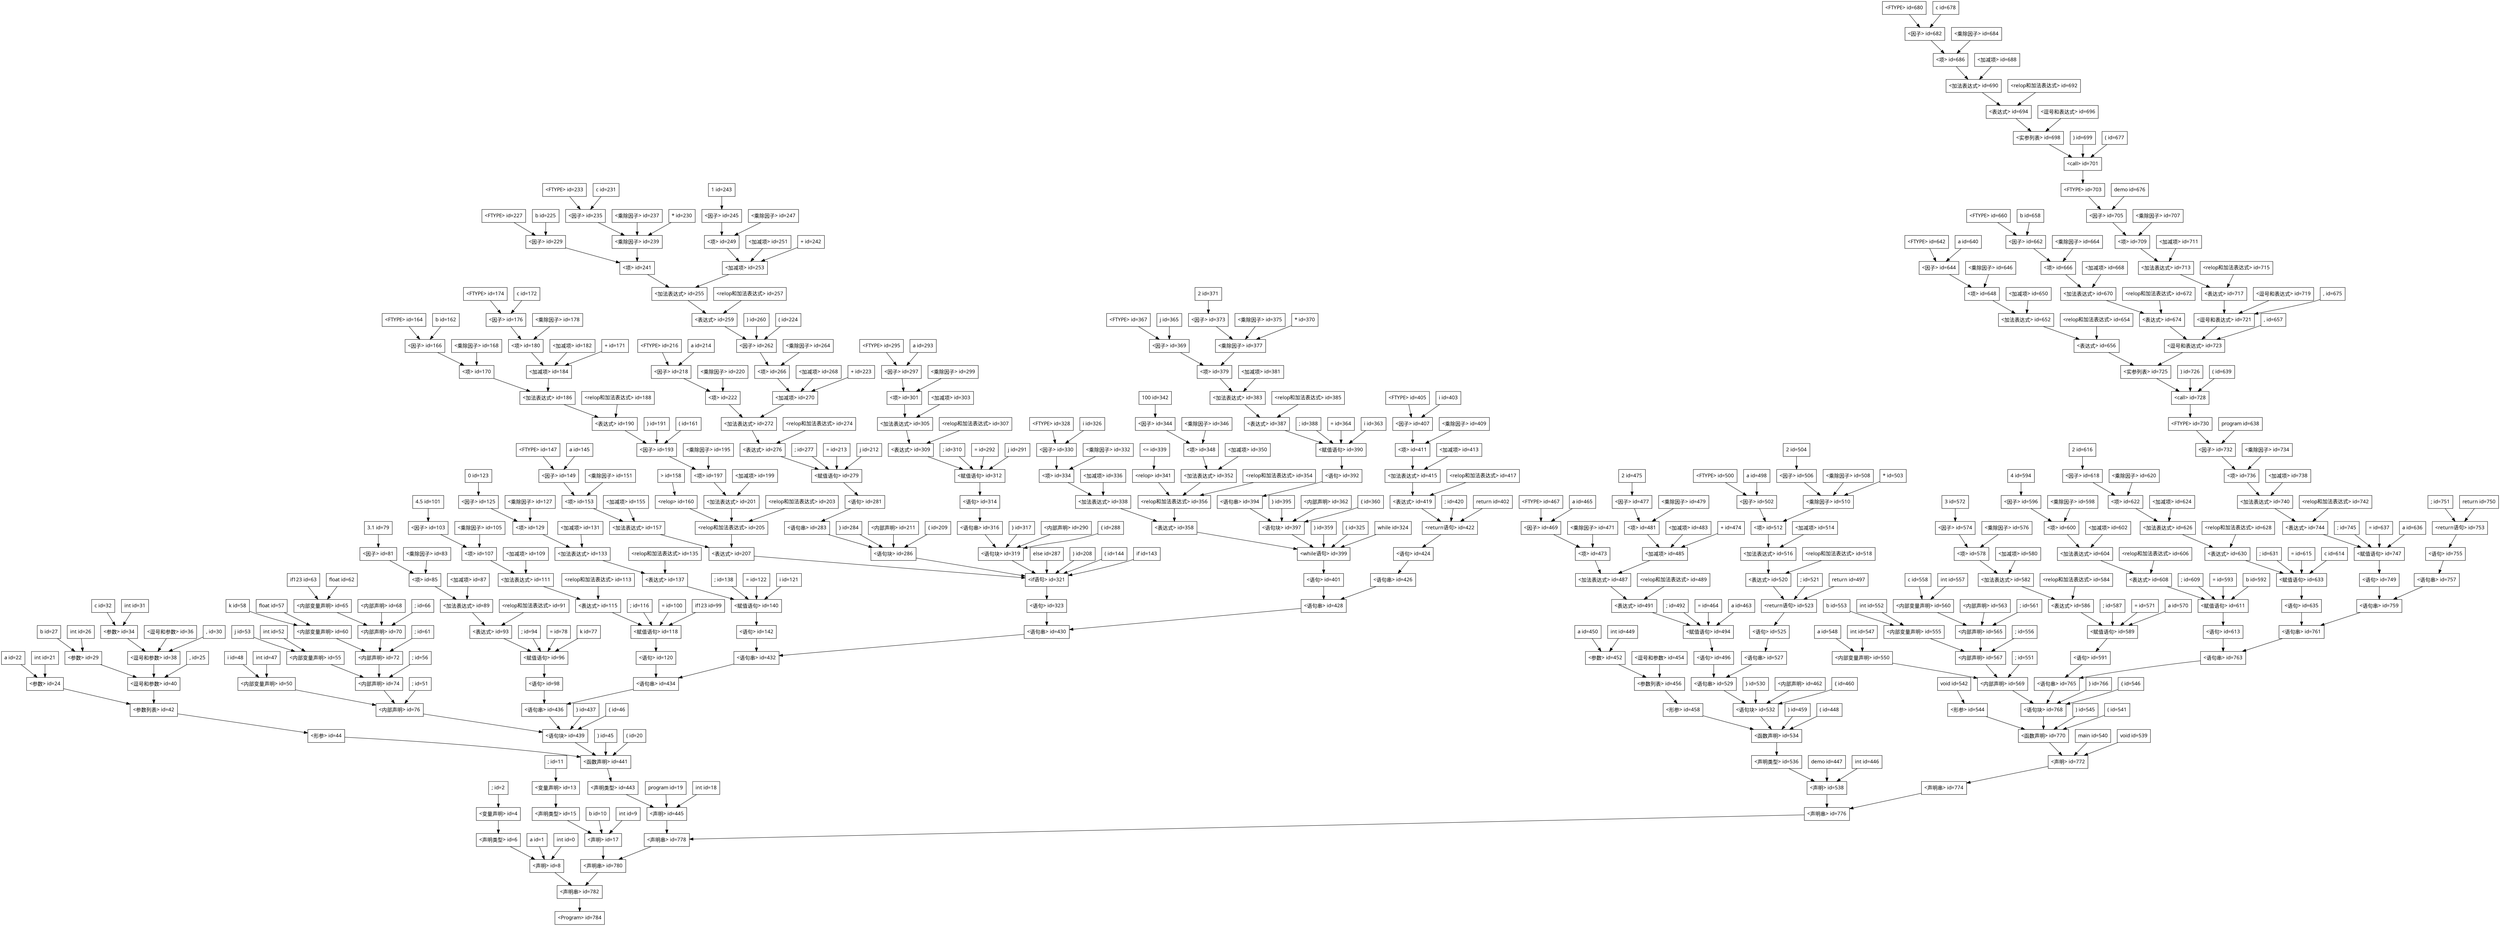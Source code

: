 digraph G{
edge[fontname = "FangSong"];
node[shape = box, fontname = "FangSong" size = "20,20"];
"; id=2" -> "<变量声明> id=4";
"<变量声明> id=4" -> "<声明类型> id=6";
"<声明类型> id=6" -> "<声明> id=8";
"a id=1" -> "<声明> id=8";
"int id=0" -> "<声明> id=8";
"; id=11" -> "<变量声明> id=13";
"<变量声明> id=13" -> "<声明类型> id=15";
"<声明类型> id=15" -> "<声明> id=17";
"b id=10" -> "<声明> id=17";
"int id=9" -> "<声明> id=17";
"a id=22" -> "<参数> id=24";
"int id=21" -> "<参数> id=24";
"b id=27" -> "<参数> id=29";
"int id=26" -> "<参数> id=29";
"c id=32" -> "<参数> id=34";
"int id=31" -> "<参数> id=34";
"<逗号和参数> id=36" -> "<逗号和参数> id=38";
"<参数> id=34" -> "<逗号和参数> id=38";
", id=30" -> "<逗号和参数> id=38";
"<逗号和参数> id=38" -> "<逗号和参数> id=40";
"<参数> id=29" -> "<逗号和参数> id=40";
", id=25" -> "<逗号和参数> id=40";
"<逗号和参数> id=40" -> "<参数列表> id=42";
"<参数> id=24" -> "<参数列表> id=42";
"<参数列表> id=42" -> "<形参> id=44";
"i id=48" -> "<内部变量声明> id=50";
"int id=47" -> "<内部变量声明> id=50";
"j id=53" -> "<内部变量声明> id=55";
"int id=52" -> "<内部变量声明> id=55";
"k id=58" -> "<内部变量声明> id=60";
"float id=57" -> "<内部变量声明> id=60";
"if123 id=63" -> "<内部变量声明> id=65";
"float id=62" -> "<内部变量声明> id=65";
"<内部声明> id=68" -> "<内部声明> id=70";
"; id=66" -> "<内部声明> id=70";
"<内部变量声明> id=65" -> "<内部声明> id=70";
"<内部声明> id=70" -> "<内部声明> id=72";
"; id=61" -> "<内部声明> id=72";
"<内部变量声明> id=60" -> "<内部声明> id=72";
"<内部声明> id=72" -> "<内部声明> id=74";
"; id=56" -> "<内部声明> id=74";
"<内部变量声明> id=55" -> "<内部声明> id=74";
"<内部声明> id=74" -> "<内部声明> id=76";
"; id=51" -> "<内部声明> id=76";
"<内部变量声明> id=50" -> "<内部声明> id=76";
"3.1 id=79" -> "<因子> id=81";
"<乘除因子> id=83" -> "<项> id=85";
"<因子> id=81" -> "<项> id=85";
"<加减项> id=87" -> "<加法表达式> id=89";
"<项> id=85" -> "<加法表达式> id=89";
"<relop和加法表达式> id=91" -> "<表达式> id=93";
"<加法表达式> id=89" -> "<表达式> id=93";
"; id=94" -> "<赋值语句> id=96";
"<表达式> id=93" -> "<赋值语句> id=96";
"= id=78" -> "<赋值语句> id=96";
"k id=77" -> "<赋值语句> id=96";
"<赋值语句> id=96" -> "<语句> id=98";
"4.5 id=101" -> "<因子> id=103";
"<乘除因子> id=105" -> "<项> id=107";
"<因子> id=103" -> "<项> id=107";
"<加减项> id=109" -> "<加法表达式> id=111";
"<项> id=107" -> "<加法表达式> id=111";
"<relop和加法表达式> id=113" -> "<表达式> id=115";
"<加法表达式> id=111" -> "<表达式> id=115";
"; id=116" -> "<赋值语句> id=118";
"<表达式> id=115" -> "<赋值语句> id=118";
"= id=100" -> "<赋值语句> id=118";
"if123 id=99" -> "<赋值语句> id=118";
"<赋值语句> id=118" -> "<语句> id=120";
"0 id=123" -> "<因子> id=125";
"<乘除因子> id=127" -> "<项> id=129";
"<因子> id=125" -> "<项> id=129";
"<加减项> id=131" -> "<加法表达式> id=133";
"<项> id=129" -> "<加法表达式> id=133";
"<relop和加法表达式> id=135" -> "<表达式> id=137";
"<加法表达式> id=133" -> "<表达式> id=137";
"; id=138" -> "<赋值语句> id=140";
"<表达式> id=137" -> "<赋值语句> id=140";
"= id=122" -> "<赋值语句> id=140";
"i id=121" -> "<赋值语句> id=140";
"<赋值语句> id=140" -> "<语句> id=142";
"<FTYPE> id=147" -> "<因子> id=149";
"a id=145" -> "<因子> id=149";
"<乘除因子> id=151" -> "<项> id=153";
"<因子> id=149" -> "<项> id=153";
"<加减项> id=155" -> "<加法表达式> id=157";
"<项> id=153" -> "<加法表达式> id=157";
"> id=158" -> "<relop> id=160";
"<FTYPE> id=164" -> "<因子> id=166";
"b id=162" -> "<因子> id=166";
"<乘除因子> id=168" -> "<项> id=170";
"<因子> id=166" -> "<项> id=170";
"<FTYPE> id=174" -> "<因子> id=176";
"c id=172" -> "<因子> id=176";
"<乘除因子> id=178" -> "<项> id=180";
"<因子> id=176" -> "<项> id=180";
"<加减项> id=182" -> "<加减项> id=184";
"<项> id=180" -> "<加减项> id=184";
"+ id=171" -> "<加减项> id=184";
"<加减项> id=184" -> "<加法表达式> id=186";
"<项> id=170" -> "<加法表达式> id=186";
"<relop和加法表达式> id=188" -> "<表达式> id=190";
"<加法表达式> id=186" -> "<表达式> id=190";
") id=191" -> "<因子> id=193";
"<表达式> id=190" -> "<因子> id=193";
"( id=161" -> "<因子> id=193";
"<乘除因子> id=195" -> "<项> id=197";
"<因子> id=193" -> "<项> id=197";
"<加减项> id=199" -> "<加法表达式> id=201";
"<项> id=197" -> "<加法表达式> id=201";
"<relop和加法表达式> id=203" -> "<relop和加法表达式> id=205";
"<加法表达式> id=201" -> "<relop和加法表达式> id=205";
"<relop> id=160" -> "<relop和加法表达式> id=205";
"<relop和加法表达式> id=205" -> "<表达式> id=207";
"<加法表达式> id=157" -> "<表达式> id=207";
"<FTYPE> id=216" -> "<因子> id=218";
"a id=214" -> "<因子> id=218";
"<乘除因子> id=220" -> "<项> id=222";
"<因子> id=218" -> "<项> id=222";
"<FTYPE> id=227" -> "<因子> id=229";
"b id=225" -> "<因子> id=229";
"<FTYPE> id=233" -> "<因子> id=235";
"c id=231" -> "<因子> id=235";
"<乘除因子> id=237" -> "<乘除因子> id=239";
"<因子> id=235" -> "<乘除因子> id=239";
"* id=230" -> "<乘除因子> id=239";
"<乘除因子> id=239" -> "<项> id=241";
"<因子> id=229" -> "<项> id=241";
"1 id=243" -> "<因子> id=245";
"<乘除因子> id=247" -> "<项> id=249";
"<因子> id=245" -> "<项> id=249";
"<加减项> id=251" -> "<加减项> id=253";
"<项> id=249" -> "<加减项> id=253";
"+ id=242" -> "<加减项> id=253";
"<加减项> id=253" -> "<加法表达式> id=255";
"<项> id=241" -> "<加法表达式> id=255";
"<relop和加法表达式> id=257" -> "<表达式> id=259";
"<加法表达式> id=255" -> "<表达式> id=259";
") id=260" -> "<因子> id=262";
"<表达式> id=259" -> "<因子> id=262";
"( id=224" -> "<因子> id=262";
"<乘除因子> id=264" -> "<项> id=266";
"<因子> id=262" -> "<项> id=266";
"<加减项> id=268" -> "<加减项> id=270";
"<项> id=266" -> "<加减项> id=270";
"+ id=223" -> "<加减项> id=270";
"<加减项> id=270" -> "<加法表达式> id=272";
"<项> id=222" -> "<加法表达式> id=272";
"<relop和加法表达式> id=274" -> "<表达式> id=276";
"<加法表达式> id=272" -> "<表达式> id=276";
"; id=277" -> "<赋值语句> id=279";
"<表达式> id=276" -> "<赋值语句> id=279";
"= id=213" -> "<赋值语句> id=279";
"j id=212" -> "<赋值语句> id=279";
"<赋值语句> id=279" -> "<语句> id=281";
"<语句> id=281" -> "<语句串> id=283";
"} id=284" -> "<语句块> id=286";
"<语句串> id=283" -> "<语句块> id=286";
"<内部声明> id=211" -> "<语句块> id=286";
"{ id=209" -> "<语句块> id=286";
"<FTYPE> id=295" -> "<因子> id=297";
"a id=293" -> "<因子> id=297";
"<乘除因子> id=299" -> "<项> id=301";
"<因子> id=297" -> "<项> id=301";
"<加减项> id=303" -> "<加法表达式> id=305";
"<项> id=301" -> "<加法表达式> id=305";
"<relop和加法表达式> id=307" -> "<表达式> id=309";
"<加法表达式> id=305" -> "<表达式> id=309";
"; id=310" -> "<赋值语句> id=312";
"<表达式> id=309" -> "<赋值语句> id=312";
"= id=292" -> "<赋值语句> id=312";
"j id=291" -> "<赋值语句> id=312";
"<赋值语句> id=312" -> "<语句> id=314";
"<语句> id=314" -> "<语句串> id=316";
"} id=317" -> "<语句块> id=319";
"<语句串> id=316" -> "<语句块> id=319";
"<内部声明> id=290" -> "<语句块> id=319";
"{ id=288" -> "<语句块> id=319";
"<语句块> id=319" -> "<if语句> id=321";
"else id=287" -> "<if语句> id=321";
"<语句块> id=286" -> "<if语句> id=321";
") id=208" -> "<if语句> id=321";
"<表达式> id=207" -> "<if语句> id=321";
"( id=144" -> "<if语句> id=321";
"if id=143" -> "<if语句> id=321";
"<if语句> id=321" -> "<语句> id=323";
"<FTYPE> id=328" -> "<因子> id=330";
"i id=326" -> "<因子> id=330";
"<乘除因子> id=332" -> "<项> id=334";
"<因子> id=330" -> "<项> id=334";
"<加减项> id=336" -> "<加法表达式> id=338";
"<项> id=334" -> "<加法表达式> id=338";
"<= id=339" -> "<relop> id=341";
"100 id=342" -> "<因子> id=344";
"<乘除因子> id=346" -> "<项> id=348";
"<因子> id=344" -> "<项> id=348";
"<加减项> id=350" -> "<加法表达式> id=352";
"<项> id=348" -> "<加法表达式> id=352";
"<relop和加法表达式> id=354" -> "<relop和加法表达式> id=356";
"<加法表达式> id=352" -> "<relop和加法表达式> id=356";
"<relop> id=341" -> "<relop和加法表达式> id=356";
"<relop和加法表达式> id=356" -> "<表达式> id=358";
"<加法表达式> id=338" -> "<表达式> id=358";
"<FTYPE> id=367" -> "<因子> id=369";
"j id=365" -> "<因子> id=369";
"2 id=371" -> "<因子> id=373";
"<乘除因子> id=375" -> "<乘除因子> id=377";
"<因子> id=373" -> "<乘除因子> id=377";
"* id=370" -> "<乘除因子> id=377";
"<乘除因子> id=377" -> "<项> id=379";
"<因子> id=369" -> "<项> id=379";
"<加减项> id=381" -> "<加法表达式> id=383";
"<项> id=379" -> "<加法表达式> id=383";
"<relop和加法表达式> id=385" -> "<表达式> id=387";
"<加法表达式> id=383" -> "<表达式> id=387";
"; id=388" -> "<赋值语句> id=390";
"<表达式> id=387" -> "<赋值语句> id=390";
"= id=364" -> "<赋值语句> id=390";
"i id=363" -> "<赋值语句> id=390";
"<赋值语句> id=390" -> "<语句> id=392";
"<语句> id=392" -> "<语句串> id=394";
"} id=395" -> "<语句块> id=397";
"<语句串> id=394" -> "<语句块> id=397";
"<内部声明> id=362" -> "<语句块> id=397";
"{ id=360" -> "<语句块> id=397";
"<语句块> id=397" -> "<while语句> id=399";
") id=359" -> "<while语句> id=399";
"<表达式> id=358" -> "<while语句> id=399";
"( id=325" -> "<while语句> id=399";
"while id=324" -> "<while语句> id=399";
"<while语句> id=399" -> "<语句> id=401";
"<FTYPE> id=405" -> "<因子> id=407";
"i id=403" -> "<因子> id=407";
"<乘除因子> id=409" -> "<项> id=411";
"<因子> id=407" -> "<项> id=411";
"<加减项> id=413" -> "<加法表达式> id=415";
"<项> id=411" -> "<加法表达式> id=415";
"<relop和加法表达式> id=417" -> "<表达式> id=419";
"<加法表达式> id=415" -> "<表达式> id=419";
"; id=420" -> "<return语句> id=422";
"<表达式> id=419" -> "<return语句> id=422";
"return id=402" -> "<return语句> id=422";
"<return语句> id=422" -> "<语句> id=424";
"<语句> id=424" -> "<语句串> id=426";
"<语句串> id=426" -> "<语句串> id=428";
"<语句> id=401" -> "<语句串> id=428";
"<语句串> id=428" -> "<语句串> id=430";
"<语句> id=323" -> "<语句串> id=430";
"<语句串> id=430" -> "<语句串> id=432";
"<语句> id=142" -> "<语句串> id=432";
"<语句串> id=432" -> "<语句串> id=434";
"<语句> id=120" -> "<语句串> id=434";
"<语句串> id=434" -> "<语句串> id=436";
"<语句> id=98" -> "<语句串> id=436";
"} id=437" -> "<语句块> id=439";
"<语句串> id=436" -> "<语句块> id=439";
"<内部声明> id=76" -> "<语句块> id=439";
"{ id=46" -> "<语句块> id=439";
"<语句块> id=439" -> "<函数声明> id=441";
") id=45" -> "<函数声明> id=441";
"<形参> id=44" -> "<函数声明> id=441";
"( id=20" -> "<函数声明> id=441";
"<函数声明> id=441" -> "<声明类型> id=443";
"<声明类型> id=443" -> "<声明> id=445";
"program id=19" -> "<声明> id=445";
"int id=18" -> "<声明> id=445";
"a id=450" -> "<参数> id=452";
"int id=449" -> "<参数> id=452";
"<逗号和参数> id=454" -> "<参数列表> id=456";
"<参数> id=452" -> "<参数列表> id=456";
"<参数列表> id=456" -> "<形参> id=458";
"<FTYPE> id=467" -> "<因子> id=469";
"a id=465" -> "<因子> id=469";
"<乘除因子> id=471" -> "<项> id=473";
"<因子> id=469" -> "<项> id=473";
"2 id=475" -> "<因子> id=477";
"<乘除因子> id=479" -> "<项> id=481";
"<因子> id=477" -> "<项> id=481";
"<加减项> id=483" -> "<加减项> id=485";
"<项> id=481" -> "<加减项> id=485";
"+ id=474" -> "<加减项> id=485";
"<加减项> id=485" -> "<加法表达式> id=487";
"<项> id=473" -> "<加法表达式> id=487";
"<relop和加法表达式> id=489" -> "<表达式> id=491";
"<加法表达式> id=487" -> "<表达式> id=491";
"; id=492" -> "<赋值语句> id=494";
"<表达式> id=491" -> "<赋值语句> id=494";
"= id=464" -> "<赋值语句> id=494";
"a id=463" -> "<赋值语句> id=494";
"<赋值语句> id=494" -> "<语句> id=496";
"<FTYPE> id=500" -> "<因子> id=502";
"a id=498" -> "<因子> id=502";
"2 id=504" -> "<因子> id=506";
"<乘除因子> id=508" -> "<乘除因子> id=510";
"<因子> id=506" -> "<乘除因子> id=510";
"* id=503" -> "<乘除因子> id=510";
"<乘除因子> id=510" -> "<项> id=512";
"<因子> id=502" -> "<项> id=512";
"<加减项> id=514" -> "<加法表达式> id=516";
"<项> id=512" -> "<加法表达式> id=516";
"<relop和加法表达式> id=518" -> "<表达式> id=520";
"<加法表达式> id=516" -> "<表达式> id=520";
"; id=521" -> "<return语句> id=523";
"<表达式> id=520" -> "<return语句> id=523";
"return id=497" -> "<return语句> id=523";
"<return语句> id=523" -> "<语句> id=525";
"<语句> id=525" -> "<语句串> id=527";
"<语句串> id=527" -> "<语句串> id=529";
"<语句> id=496" -> "<语句串> id=529";
"} id=530" -> "<语句块> id=532";
"<语句串> id=529" -> "<语句块> id=532";
"<内部声明> id=462" -> "<语句块> id=532";
"{ id=460" -> "<语句块> id=532";
"<语句块> id=532" -> "<函数声明> id=534";
") id=459" -> "<函数声明> id=534";
"<形参> id=458" -> "<函数声明> id=534";
"( id=448" -> "<函数声明> id=534";
"<函数声明> id=534" -> "<声明类型> id=536";
"<声明类型> id=536" -> "<声明> id=538";
"demo id=447" -> "<声明> id=538";
"int id=446" -> "<声明> id=538";
"void id=542" -> "<形参> id=544";
"a id=548" -> "<内部变量声明> id=550";
"int id=547" -> "<内部变量声明> id=550";
"b id=553" -> "<内部变量声明> id=555";
"int id=552" -> "<内部变量声明> id=555";
"c id=558" -> "<内部变量声明> id=560";
"int id=557" -> "<内部变量声明> id=560";
"<内部声明> id=563" -> "<内部声明> id=565";
"; id=561" -> "<内部声明> id=565";
"<内部变量声明> id=560" -> "<内部声明> id=565";
"<内部声明> id=565" -> "<内部声明> id=567";
"; id=556" -> "<内部声明> id=567";
"<内部变量声明> id=555" -> "<内部声明> id=567";
"<内部声明> id=567" -> "<内部声明> id=569";
"; id=551" -> "<内部声明> id=569";
"<内部变量声明> id=550" -> "<内部声明> id=569";
"3 id=572" -> "<因子> id=574";
"<乘除因子> id=576" -> "<项> id=578";
"<因子> id=574" -> "<项> id=578";
"<加减项> id=580" -> "<加法表达式> id=582";
"<项> id=578" -> "<加法表达式> id=582";
"<relop和加法表达式> id=584" -> "<表达式> id=586";
"<加法表达式> id=582" -> "<表达式> id=586";
"; id=587" -> "<赋值语句> id=589";
"<表达式> id=586" -> "<赋值语句> id=589";
"= id=571" -> "<赋值语句> id=589";
"a id=570" -> "<赋值语句> id=589";
"<赋值语句> id=589" -> "<语句> id=591";
"4 id=594" -> "<因子> id=596";
"<乘除因子> id=598" -> "<项> id=600";
"<因子> id=596" -> "<项> id=600";
"<加减项> id=602" -> "<加法表达式> id=604";
"<项> id=600" -> "<加法表达式> id=604";
"<relop和加法表达式> id=606" -> "<表达式> id=608";
"<加法表达式> id=604" -> "<表达式> id=608";
"; id=609" -> "<赋值语句> id=611";
"<表达式> id=608" -> "<赋值语句> id=611";
"= id=593" -> "<赋值语句> id=611";
"b id=592" -> "<赋值语句> id=611";
"<赋值语句> id=611" -> "<语句> id=613";
"2 id=616" -> "<因子> id=618";
"<乘除因子> id=620" -> "<项> id=622";
"<因子> id=618" -> "<项> id=622";
"<加减项> id=624" -> "<加法表达式> id=626";
"<项> id=622" -> "<加法表达式> id=626";
"<relop和加法表达式> id=628" -> "<表达式> id=630";
"<加法表达式> id=626" -> "<表达式> id=630";
"; id=631" -> "<赋值语句> id=633";
"<表达式> id=630" -> "<赋值语句> id=633";
"= id=615" -> "<赋值语句> id=633";
"c id=614" -> "<赋值语句> id=633";
"<赋值语句> id=633" -> "<语句> id=635";
"<FTYPE> id=642" -> "<因子> id=644";
"a id=640" -> "<因子> id=644";
"<乘除因子> id=646" -> "<项> id=648";
"<因子> id=644" -> "<项> id=648";
"<加减项> id=650" -> "<加法表达式> id=652";
"<项> id=648" -> "<加法表达式> id=652";
"<relop和加法表达式> id=654" -> "<表达式> id=656";
"<加法表达式> id=652" -> "<表达式> id=656";
"<FTYPE> id=660" -> "<因子> id=662";
"b id=658" -> "<因子> id=662";
"<乘除因子> id=664" -> "<项> id=666";
"<因子> id=662" -> "<项> id=666";
"<加减项> id=668" -> "<加法表达式> id=670";
"<项> id=666" -> "<加法表达式> id=670";
"<relop和加法表达式> id=672" -> "<表达式> id=674";
"<加法表达式> id=670" -> "<表达式> id=674";
"<FTYPE> id=680" -> "<因子> id=682";
"c id=678" -> "<因子> id=682";
"<乘除因子> id=684" -> "<项> id=686";
"<因子> id=682" -> "<项> id=686";
"<加减项> id=688" -> "<加法表达式> id=690";
"<项> id=686" -> "<加法表达式> id=690";
"<relop和加法表达式> id=692" -> "<表达式> id=694";
"<加法表达式> id=690" -> "<表达式> id=694";
"<逗号和表达式> id=696" -> "<实参列表> id=698";
"<表达式> id=694" -> "<实参列表> id=698";
") id=699" -> "<call> id=701";
"<实参列表> id=698" -> "<call> id=701";
"( id=677" -> "<call> id=701";
"<call> id=701" -> "<FTYPE> id=703";
"<FTYPE> id=703" -> "<因子> id=705";
"demo id=676" -> "<因子> id=705";
"<乘除因子> id=707" -> "<项> id=709";
"<因子> id=705" -> "<项> id=709";
"<加减项> id=711" -> "<加法表达式> id=713";
"<项> id=709" -> "<加法表达式> id=713";
"<relop和加法表达式> id=715" -> "<表达式> id=717";
"<加法表达式> id=713" -> "<表达式> id=717";
"<逗号和表达式> id=719" -> "<逗号和表达式> id=721";
"<表达式> id=717" -> "<逗号和表达式> id=721";
", id=675" -> "<逗号和表达式> id=721";
"<逗号和表达式> id=721" -> "<逗号和表达式> id=723";
"<表达式> id=674" -> "<逗号和表达式> id=723";
", id=657" -> "<逗号和表达式> id=723";
"<逗号和表达式> id=723" -> "<实参列表> id=725";
"<表达式> id=656" -> "<实参列表> id=725";
") id=726" -> "<call> id=728";
"<实参列表> id=725" -> "<call> id=728";
"( id=639" -> "<call> id=728";
"<call> id=728" -> "<FTYPE> id=730";
"<FTYPE> id=730" -> "<因子> id=732";
"program id=638" -> "<因子> id=732";
"<乘除因子> id=734" -> "<项> id=736";
"<因子> id=732" -> "<项> id=736";
"<加减项> id=738" -> "<加法表达式> id=740";
"<项> id=736" -> "<加法表达式> id=740";
"<relop和加法表达式> id=742" -> "<表达式> id=744";
"<加法表达式> id=740" -> "<表达式> id=744";
"; id=745" -> "<赋值语句> id=747";
"<表达式> id=744" -> "<赋值语句> id=747";
"= id=637" -> "<赋值语句> id=747";
"a id=636" -> "<赋值语句> id=747";
"<赋值语句> id=747" -> "<语句> id=749";
"; id=751" -> "<return语句> id=753";
"return id=750" -> "<return语句> id=753";
"<return语句> id=753" -> "<语句> id=755";
"<语句> id=755" -> "<语句串> id=757";
"<语句串> id=757" -> "<语句串> id=759";
"<语句> id=749" -> "<语句串> id=759";
"<语句串> id=759" -> "<语句串> id=761";
"<语句> id=635" -> "<语句串> id=761";
"<语句串> id=761" -> "<语句串> id=763";
"<语句> id=613" -> "<语句串> id=763";
"<语句串> id=763" -> "<语句串> id=765";
"<语句> id=591" -> "<语句串> id=765";
"} id=766" -> "<语句块> id=768";
"<语句串> id=765" -> "<语句块> id=768";
"<内部声明> id=569" -> "<语句块> id=768";
"{ id=546" -> "<语句块> id=768";
"<语句块> id=768" -> "<函数声明> id=770";
") id=545" -> "<函数声明> id=770";
"<形参> id=544" -> "<函数声明> id=770";
"( id=541" -> "<函数声明> id=770";
"<函数声明> id=770" -> "<声明> id=772";
"main id=540" -> "<声明> id=772";
"void id=539" -> "<声明> id=772";
"<声明> id=772" -> "<声明串> id=774";
"<声明串> id=774" -> "<声明串> id=776";
"<声明> id=538" -> "<声明串> id=776";
"<声明串> id=776" -> "<声明串> id=778";
"<声明> id=445" -> "<声明串> id=778";
"<声明串> id=778" -> "<声明串> id=780";
"<声明> id=17" -> "<声明串> id=780";
"<声明串> id=780" -> "<声明串> id=782";
"<声明> id=8" -> "<声明串> id=782";
"<声明串> id=782" -> "<Program> id=784";
}
